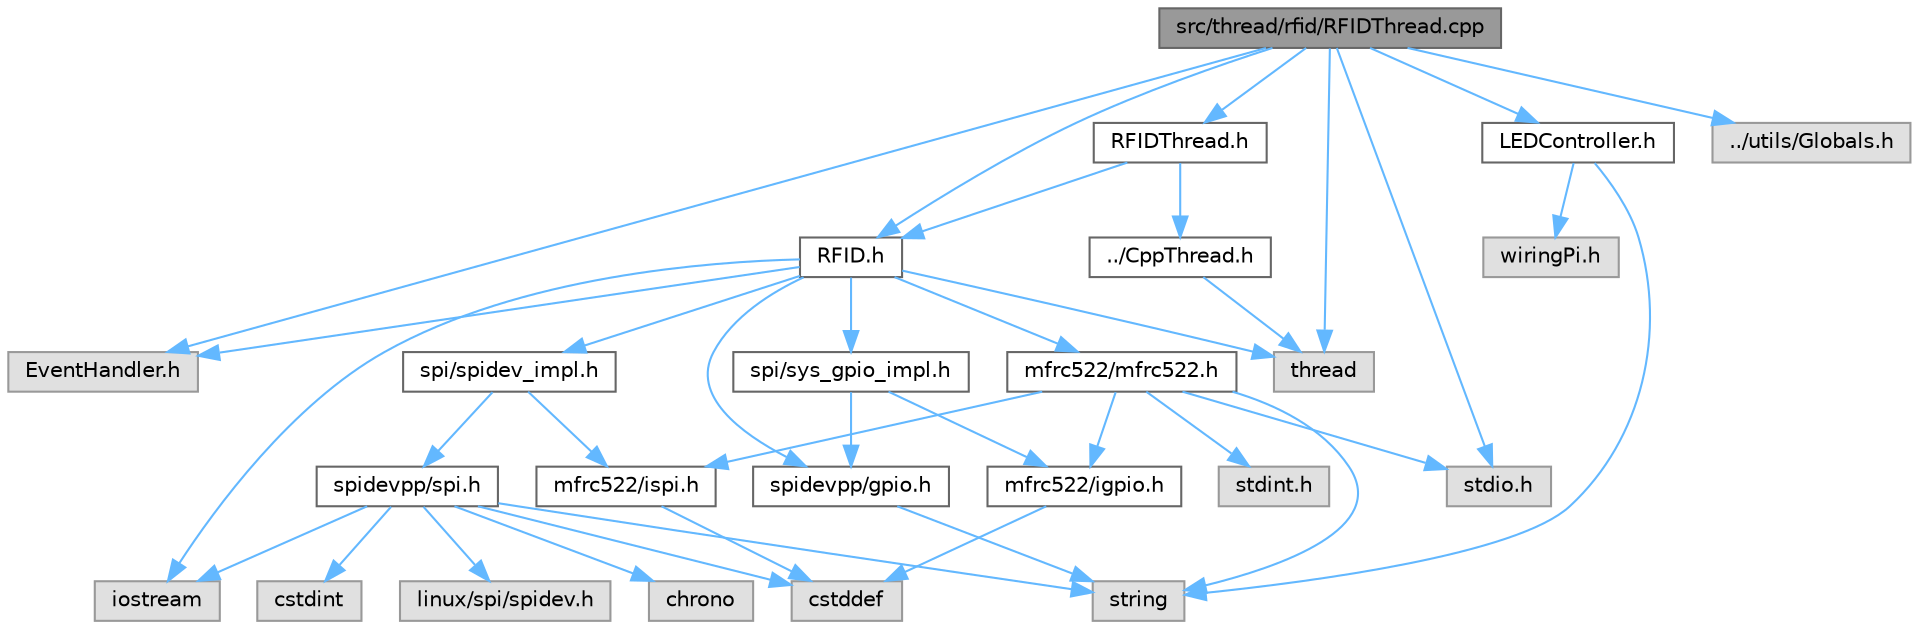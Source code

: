 digraph "src/thread/rfid/RFIDThread.cpp"
{
 // LATEX_PDF_SIZE
  bgcolor="transparent";
  edge [fontname=Helvetica,fontsize=10,labelfontname=Helvetica,labelfontsize=10];
  node [fontname=Helvetica,fontsize=10,shape=box,height=0.2,width=0.4];
  Node1 [label="src/thread/rfid/RFIDThread.cpp",height=0.2,width=0.4,color="gray40", fillcolor="grey60", style="filled", fontcolor="black",tooltip=" "];
  Node1 -> Node2 [color="steelblue1",style="solid"];
  Node2 [label="EventHandler.h",height=0.2,width=0.4,color="grey60", fillcolor="#E0E0E0", style="filled",tooltip=" "];
  Node1 -> Node3 [color="steelblue1",style="solid"];
  Node3 [label="RFID.h",height=0.2,width=0.4,color="grey40", fillcolor="white", style="filled",URL="$_r_f_i_d_8h.html",tooltip=" "];
  Node3 -> Node2 [color="steelblue1",style="solid"];
  Node3 -> Node4 [color="steelblue1",style="solid"];
  Node4 [label="spi/spidev_impl.h",height=0.2,width=0.4,color="grey40", fillcolor="white", style="filled",URL="$spidev__impl_8h.html",tooltip=" "];
  Node4 -> Node5 [color="steelblue1",style="solid"];
  Node5 [label="mfrc522/ispi.h",height=0.2,width=0.4,color="grey40", fillcolor="white", style="filled",URL="$dependencies_2mfrc522_2ispi_8h.html",tooltip=" "];
  Node5 -> Node6 [color="steelblue1",style="solid"];
  Node6 [label="cstddef",height=0.2,width=0.4,color="grey60", fillcolor="#E0E0E0", style="filled",tooltip=" "];
  Node4 -> Node7 [color="steelblue1",style="solid"];
  Node7 [label="spidevpp/spi.h",height=0.2,width=0.4,color="grey40", fillcolor="white", style="filled",URL="$spi_8h.html",tooltip=" "];
  Node7 -> Node8 [color="steelblue1",style="solid"];
  Node8 [label="linux/spi/spidev.h",height=0.2,width=0.4,color="grey60", fillcolor="#E0E0E0", style="filled",tooltip=" "];
  Node7 -> Node9 [color="steelblue1",style="solid"];
  Node9 [label="chrono",height=0.2,width=0.4,color="grey60", fillcolor="#E0E0E0", style="filled",tooltip=" "];
  Node7 -> Node10 [color="steelblue1",style="solid"];
  Node10 [label="string",height=0.2,width=0.4,color="grey60", fillcolor="#E0E0E0", style="filled",tooltip=" "];
  Node7 -> Node11 [color="steelblue1",style="solid"];
  Node11 [label="cstdint",height=0.2,width=0.4,color="grey60", fillcolor="#E0E0E0", style="filled",tooltip=" "];
  Node7 -> Node6 [color="steelblue1",style="solid"];
  Node7 -> Node12 [color="steelblue1",style="solid"];
  Node12 [label="iostream",height=0.2,width=0.4,color="grey60", fillcolor="#E0E0E0", style="filled",tooltip=" "];
  Node3 -> Node13 [color="steelblue1",style="solid"];
  Node13 [label="spi/sys_gpio_impl.h",height=0.2,width=0.4,color="grey40", fillcolor="white", style="filled",URL="$sys__gpio__impl_8h.html",tooltip=" "];
  Node13 -> Node14 [color="steelblue1",style="solid"];
  Node14 [label="mfrc522/igpio.h",height=0.2,width=0.4,color="grey40", fillcolor="white", style="filled",URL="$dependencies_2mfrc522_2igpio_8h.html",tooltip=" "];
  Node14 -> Node6 [color="steelblue1",style="solid"];
  Node13 -> Node15 [color="steelblue1",style="solid"];
  Node15 [label="spidevpp/gpio.h",height=0.2,width=0.4,color="grey40", fillcolor="white", style="filled",URL="$gpio_8h.html",tooltip=" "];
  Node15 -> Node10 [color="steelblue1",style="solid"];
  Node3 -> Node16 [color="steelblue1",style="solid"];
  Node16 [label="mfrc522/mfrc522.h",height=0.2,width=0.4,color="grey40", fillcolor="white", style="filled",URL="$dependencies_2mfrc522_2mfrc522_8h.html",tooltip=" "];
  Node16 -> Node5 [color="steelblue1",style="solid"];
  Node16 -> Node14 [color="steelblue1",style="solid"];
  Node16 -> Node17 [color="steelblue1",style="solid"];
  Node17 [label="stdint.h",height=0.2,width=0.4,color="grey60", fillcolor="#E0E0E0", style="filled",tooltip=" "];
  Node16 -> Node18 [color="steelblue1",style="solid"];
  Node18 [label="stdio.h",height=0.2,width=0.4,color="grey60", fillcolor="#E0E0E0", style="filled",tooltip=" "];
  Node16 -> Node10 [color="steelblue1",style="solid"];
  Node3 -> Node15 [color="steelblue1",style="solid"];
  Node3 -> Node12 [color="steelblue1",style="solid"];
  Node3 -> Node19 [color="steelblue1",style="solid"];
  Node19 [label="thread",height=0.2,width=0.4,color="grey60", fillcolor="#E0E0E0", style="filled",tooltip=" "];
  Node1 -> Node20 [color="steelblue1",style="solid"];
  Node20 [label="RFIDThread.h",height=0.2,width=0.4,color="grey40", fillcolor="white", style="filled",URL="$_r_f_i_d_thread_8h.html",tooltip=" "];
  Node20 -> Node21 [color="steelblue1",style="solid"];
  Node21 [label="../CppThread.h",height=0.2,width=0.4,color="grey40", fillcolor="white", style="filled",URL="$_cpp_thread_8h.html",tooltip=" "];
  Node21 -> Node19 [color="steelblue1",style="solid"];
  Node20 -> Node3 [color="steelblue1",style="solid"];
  Node1 -> Node22 [color="steelblue1",style="solid"];
  Node22 [label="LEDController.h",height=0.2,width=0.4,color="grey40", fillcolor="white", style="filled",URL="$_l_e_d_controller_8h.html",tooltip=" "];
  Node22 -> Node23 [color="steelblue1",style="solid"];
  Node23 [label="wiringPi.h",height=0.2,width=0.4,color="grey60", fillcolor="#E0E0E0", style="filled",tooltip=" "];
  Node22 -> Node10 [color="steelblue1",style="solid"];
  Node1 -> Node24 [color="steelblue1",style="solid"];
  Node24 [label="../utils/Globals.h",height=0.2,width=0.4,color="grey60", fillcolor="#E0E0E0", style="filled",tooltip=" "];
  Node1 -> Node18 [color="steelblue1",style="solid"];
  Node1 -> Node19 [color="steelblue1",style="solid"];
}
